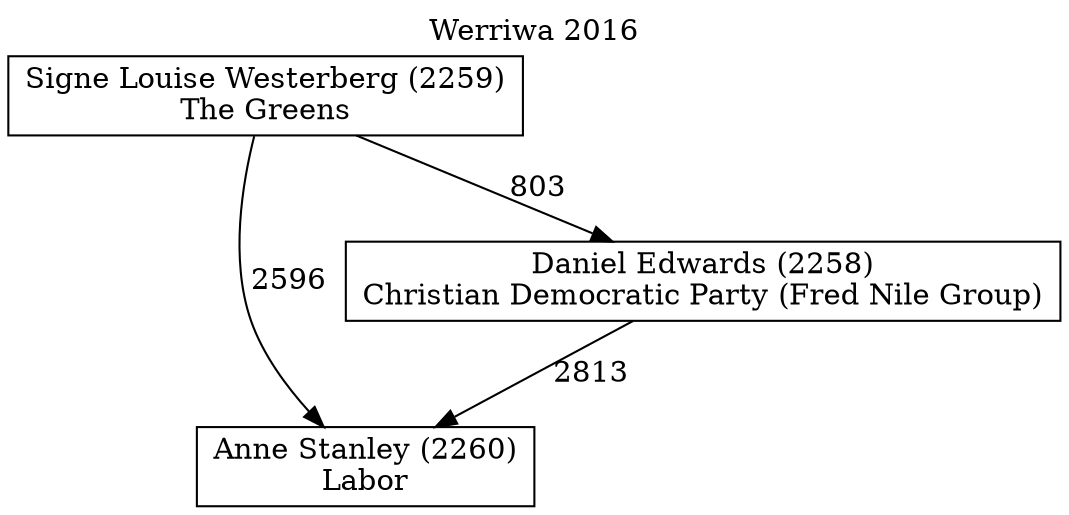 // House preference flow
digraph "Anne Stanley (2260)_Werriwa_2016" {
	graph [label="Werriwa 2016" labelloc=t mclimit=10]
	node [shape=box]
	"Anne Stanley (2260)" [label="Anne Stanley (2260)
Labor"]
	"Daniel Edwards (2258)" [label="Daniel Edwards (2258)
Christian Democratic Party (Fred Nile Group)"]
	"Signe Louise Westerberg (2259)" [label="Signe Louise Westerberg (2259)
The Greens"]
	"Daniel Edwards (2258)" -> "Anne Stanley (2260)" [label=2813]
	"Signe Louise Westerberg (2259)" -> "Anne Stanley (2260)" [label=2596]
	"Signe Louise Westerberg (2259)" -> "Daniel Edwards (2258)" [label=803]
}
